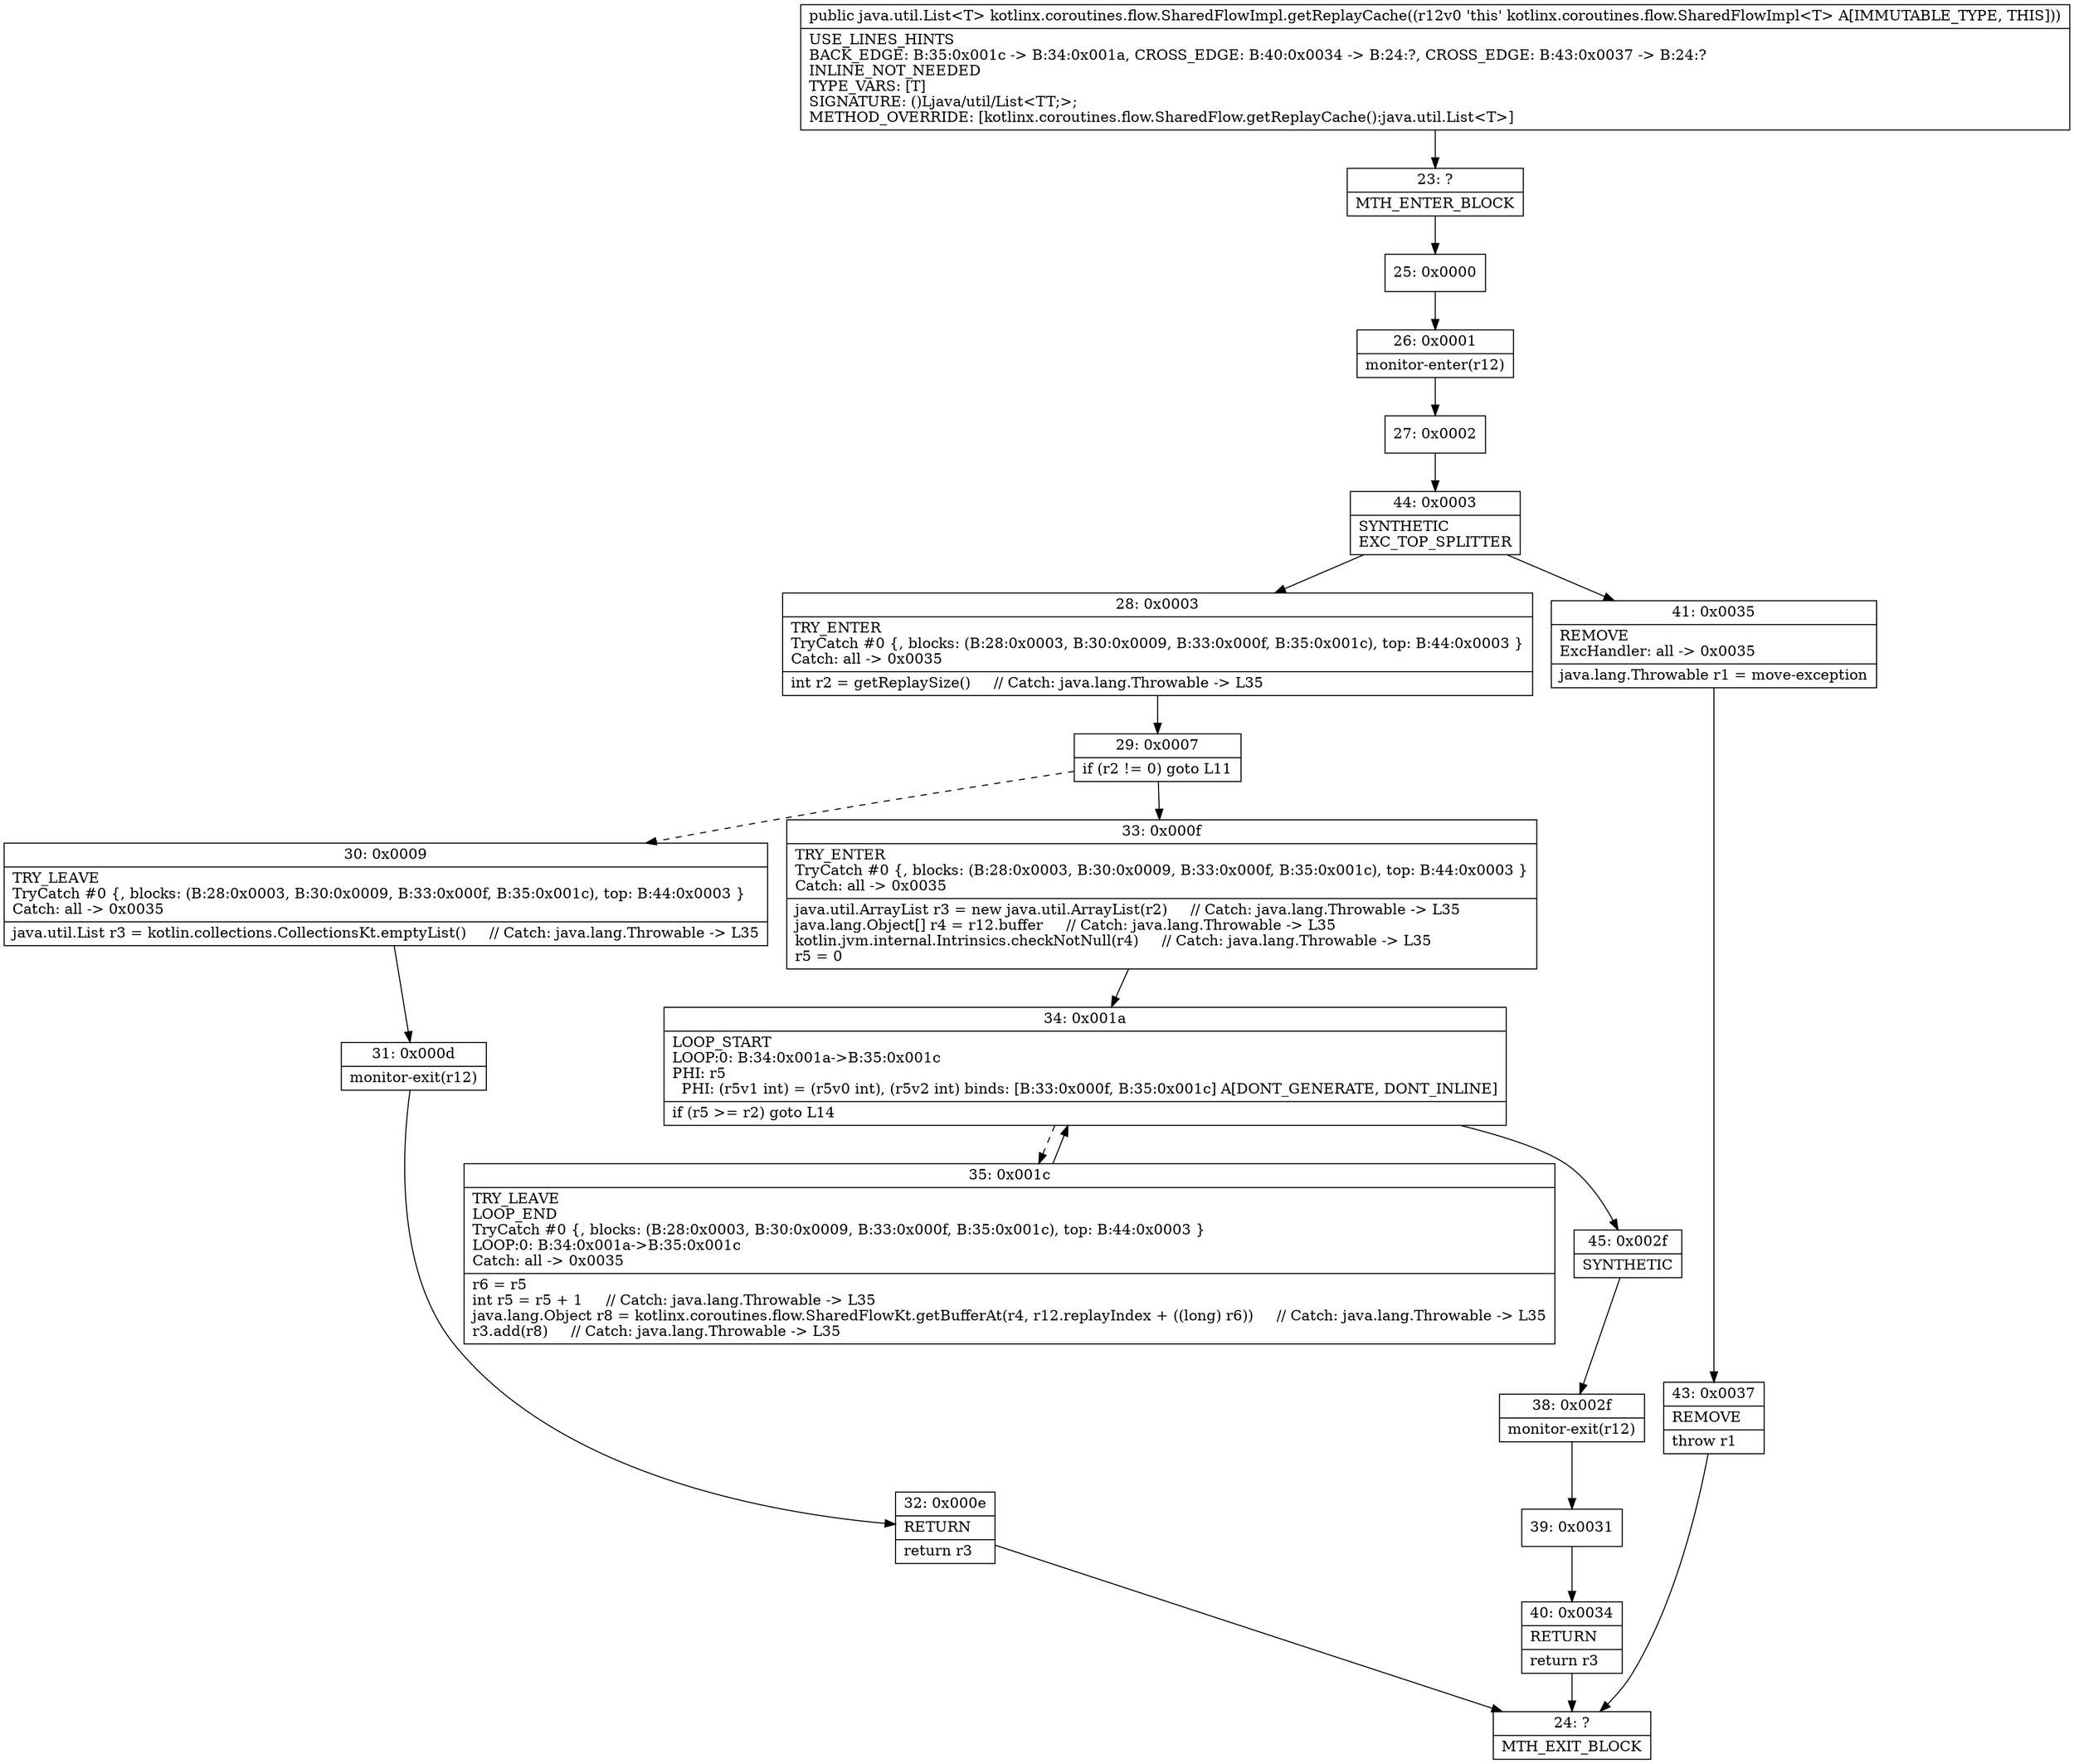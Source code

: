 digraph "CFG forkotlinx.coroutines.flow.SharedFlowImpl.getReplayCache()Ljava\/util\/List;" {
Node_23 [shape=record,label="{23\:\ ?|MTH_ENTER_BLOCK\l}"];
Node_25 [shape=record,label="{25\:\ 0x0000}"];
Node_26 [shape=record,label="{26\:\ 0x0001|monitor\-enter(r12)\l}"];
Node_27 [shape=record,label="{27\:\ 0x0002}"];
Node_44 [shape=record,label="{44\:\ 0x0003|SYNTHETIC\lEXC_TOP_SPLITTER\l}"];
Node_28 [shape=record,label="{28\:\ 0x0003|TRY_ENTER\lTryCatch #0 \{, blocks: (B:28:0x0003, B:30:0x0009, B:33:0x000f, B:35:0x001c), top: B:44:0x0003 \}\lCatch: all \-\> 0x0035\l|int r2 = getReplaySize()     \/\/ Catch: java.lang.Throwable \-\> L35\l}"];
Node_29 [shape=record,label="{29\:\ 0x0007|if (r2 != 0) goto L11\l}"];
Node_30 [shape=record,label="{30\:\ 0x0009|TRY_LEAVE\lTryCatch #0 \{, blocks: (B:28:0x0003, B:30:0x0009, B:33:0x000f, B:35:0x001c), top: B:44:0x0003 \}\lCatch: all \-\> 0x0035\l|java.util.List r3 = kotlin.collections.CollectionsKt.emptyList()     \/\/ Catch: java.lang.Throwable \-\> L35\l}"];
Node_31 [shape=record,label="{31\:\ 0x000d|monitor\-exit(r12)\l}"];
Node_32 [shape=record,label="{32\:\ 0x000e|RETURN\l|return r3\l}"];
Node_24 [shape=record,label="{24\:\ ?|MTH_EXIT_BLOCK\l}"];
Node_33 [shape=record,label="{33\:\ 0x000f|TRY_ENTER\lTryCatch #0 \{, blocks: (B:28:0x0003, B:30:0x0009, B:33:0x000f, B:35:0x001c), top: B:44:0x0003 \}\lCatch: all \-\> 0x0035\l|java.util.ArrayList r3 = new java.util.ArrayList(r2)     \/\/ Catch: java.lang.Throwable \-\> L35\ljava.lang.Object[] r4 = r12.buffer     \/\/ Catch: java.lang.Throwable \-\> L35\lkotlin.jvm.internal.Intrinsics.checkNotNull(r4)     \/\/ Catch: java.lang.Throwable \-\> L35\lr5 = 0\l}"];
Node_34 [shape=record,label="{34\:\ 0x001a|LOOP_START\lLOOP:0: B:34:0x001a\-\>B:35:0x001c\lPHI: r5 \l  PHI: (r5v1 int) = (r5v0 int), (r5v2 int) binds: [B:33:0x000f, B:35:0x001c] A[DONT_GENERATE, DONT_INLINE]\l|if (r5 \>= r2) goto L14\l}"];
Node_35 [shape=record,label="{35\:\ 0x001c|TRY_LEAVE\lLOOP_END\lTryCatch #0 \{, blocks: (B:28:0x0003, B:30:0x0009, B:33:0x000f, B:35:0x001c), top: B:44:0x0003 \}\lLOOP:0: B:34:0x001a\-\>B:35:0x001c\lCatch: all \-\> 0x0035\l|r6 = r5\lint r5 = r5 + 1     \/\/ Catch: java.lang.Throwable \-\> L35\ljava.lang.Object r8 = kotlinx.coroutines.flow.SharedFlowKt.getBufferAt(r4, r12.replayIndex + ((long) r6))     \/\/ Catch: java.lang.Throwable \-\> L35\lr3.add(r8)     \/\/ Catch: java.lang.Throwable \-\> L35\l}"];
Node_45 [shape=record,label="{45\:\ 0x002f|SYNTHETIC\l}"];
Node_38 [shape=record,label="{38\:\ 0x002f|monitor\-exit(r12)\l}"];
Node_39 [shape=record,label="{39\:\ 0x0031}"];
Node_40 [shape=record,label="{40\:\ 0x0034|RETURN\l|return r3\l}"];
Node_41 [shape=record,label="{41\:\ 0x0035|REMOVE\lExcHandler: all \-\> 0x0035\l|java.lang.Throwable r1 = move\-exception\l}"];
Node_43 [shape=record,label="{43\:\ 0x0037|REMOVE\l|throw r1\l}"];
MethodNode[shape=record,label="{public java.util.List\<T\> kotlinx.coroutines.flow.SharedFlowImpl.getReplayCache((r12v0 'this' kotlinx.coroutines.flow.SharedFlowImpl\<T\> A[IMMUTABLE_TYPE, THIS]))  | USE_LINES_HINTS\lBACK_EDGE: B:35:0x001c \-\> B:34:0x001a, CROSS_EDGE: B:40:0x0034 \-\> B:24:?, CROSS_EDGE: B:43:0x0037 \-\> B:24:?\lINLINE_NOT_NEEDED\lTYPE_VARS: [T]\lSIGNATURE: ()Ljava\/util\/List\<TT;\>;\lMETHOD_OVERRIDE: [kotlinx.coroutines.flow.SharedFlow.getReplayCache():java.util.List\<T\>]\l}"];
MethodNode -> Node_23;Node_23 -> Node_25;
Node_25 -> Node_26;
Node_26 -> Node_27;
Node_27 -> Node_44;
Node_44 -> Node_28;
Node_44 -> Node_41;
Node_28 -> Node_29;
Node_29 -> Node_30[style=dashed];
Node_29 -> Node_33;
Node_30 -> Node_31;
Node_31 -> Node_32;
Node_32 -> Node_24;
Node_33 -> Node_34;
Node_34 -> Node_35[style=dashed];
Node_34 -> Node_45;
Node_35 -> Node_34;
Node_45 -> Node_38;
Node_38 -> Node_39;
Node_39 -> Node_40;
Node_40 -> Node_24;
Node_41 -> Node_43;
Node_43 -> Node_24;
}

